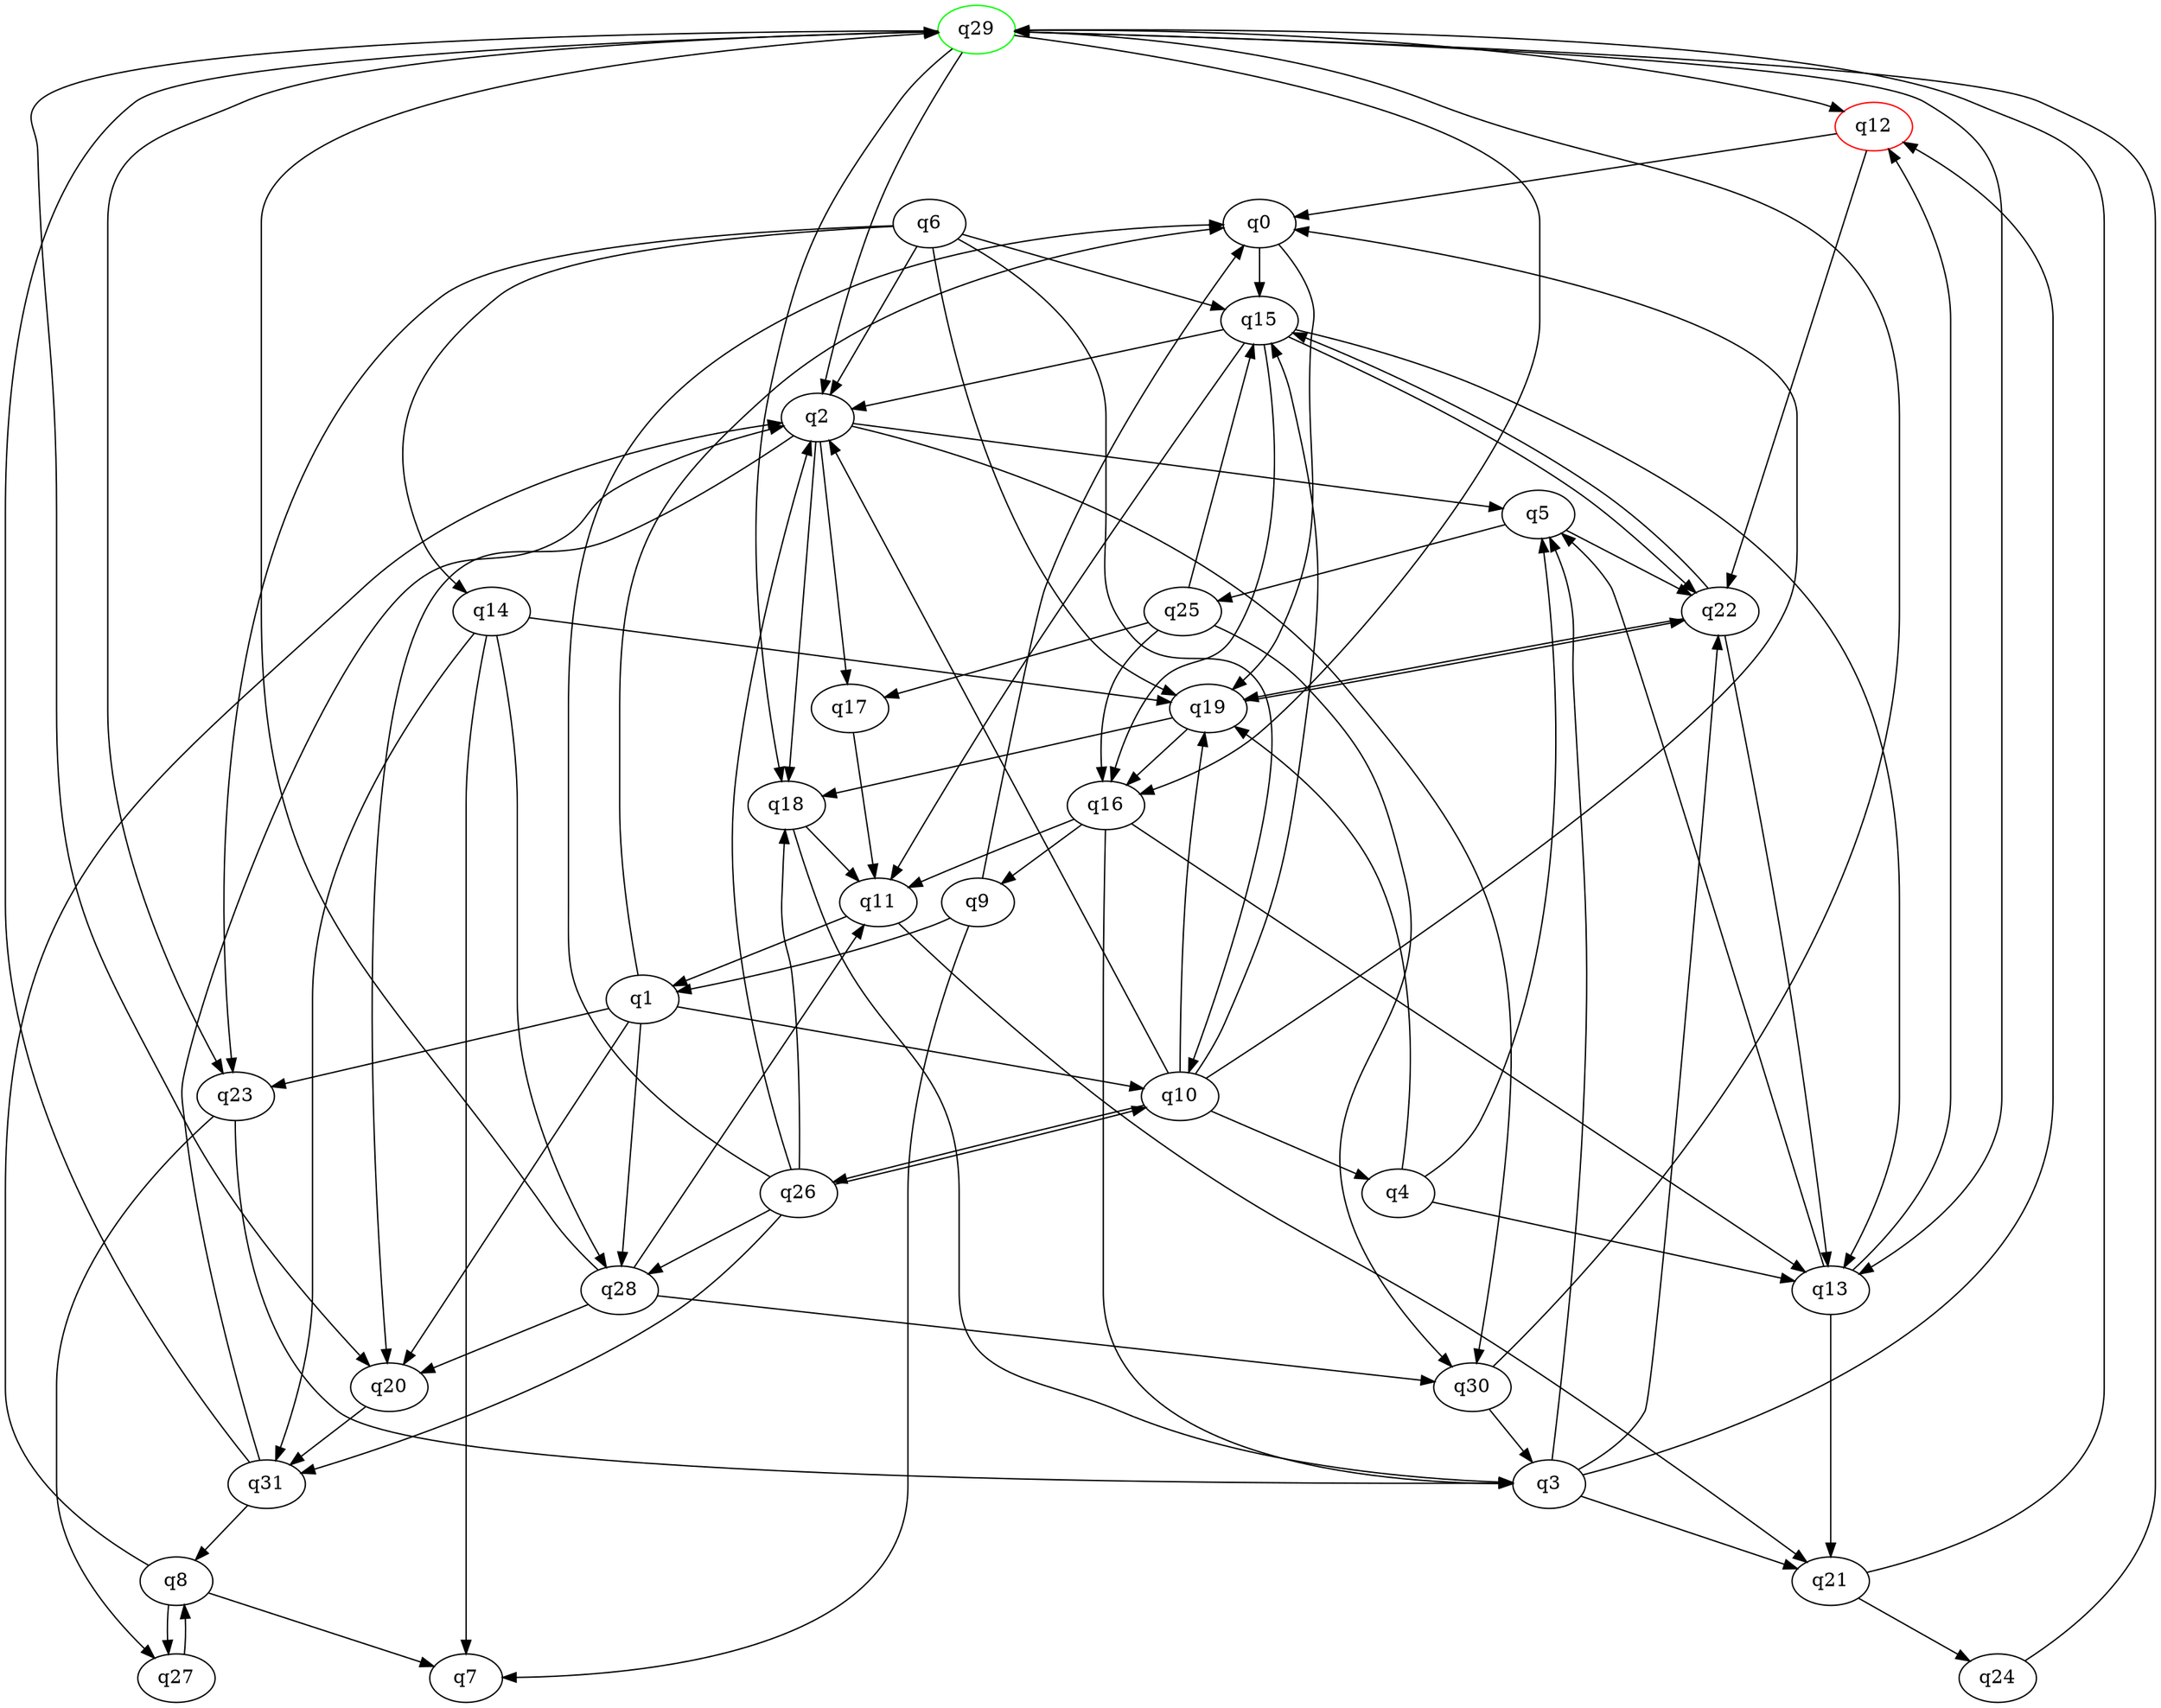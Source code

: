digraph A{
q29 [initial=1,color=green];
q12 [final=1,color=red];
q0 -> q15;
q0 -> q19;
q1 -> q0;
q1 -> q10;
q1 -> q20;
q1 -> q23;
q1 -> q28;
q2 -> q5;
q2 -> q17;
q2 -> q18;
q2 -> q20;
q2 -> q30;
q3 -> q5;
q3 -> q12;
q3 -> q21;
q3 -> q22;
q4 -> q5;
q4 -> q13;
q4 -> q19;
q5 -> q22;
q5 -> q25;
q6 -> q2;
q6 -> q10;
q6 -> q14;
q6 -> q15;
q6 -> q19;
q6 -> q23;
q8 -> q2;
q8 -> q7;
q8 -> q27;
q9 -> q0;
q9 -> q1;
q9 -> q7;
q10 -> q0;
q10 -> q2;
q10 -> q4;
q10 -> q15;
q10 -> q19;
q10 -> q26;
q11 -> q1;
q11 -> q21;
q12 -> q0;
q12 -> q22;
q13 -> q5;
q13 -> q12;
q13 -> q21;
q14 -> q7;
q14 -> q19;
q14 -> q28;
q14 -> q31;
q15 -> q2;
q15 -> q11;
q15 -> q13;
q15 -> q16;
q15 -> q22;
q16 -> q3;
q16 -> q9;
q16 -> q11;
q16 -> q13;
q17 -> q11;
q18 -> q3;
q18 -> q11;
q19 -> q16;
q19 -> q18;
q19 -> q22;
q20 -> q31;
q21 -> q24;
q21 -> q29;
q22 -> q13;
q22 -> q15;
q22 -> q19;
q23 -> q3;
q23 -> q27;
q24 -> q29;
q25 -> q15;
q25 -> q16;
q25 -> q17;
q25 -> q30;
q26 -> q0;
q26 -> q2;
q26 -> q10;
q26 -> q18;
q26 -> q28;
q26 -> q31;
q27 -> q8;
q28 -> q11;
q28 -> q20;
q28 -> q29;
q28 -> q30;
q29 -> q2;
q29 -> q12;
q29 -> q13;
q29 -> q16;
q29 -> q18;
q29 -> q20;
q29 -> q23;
q30 -> q3;
q30 -> q29;
q31 -> q2;
q31 -> q8;
q31 -> q29;
}